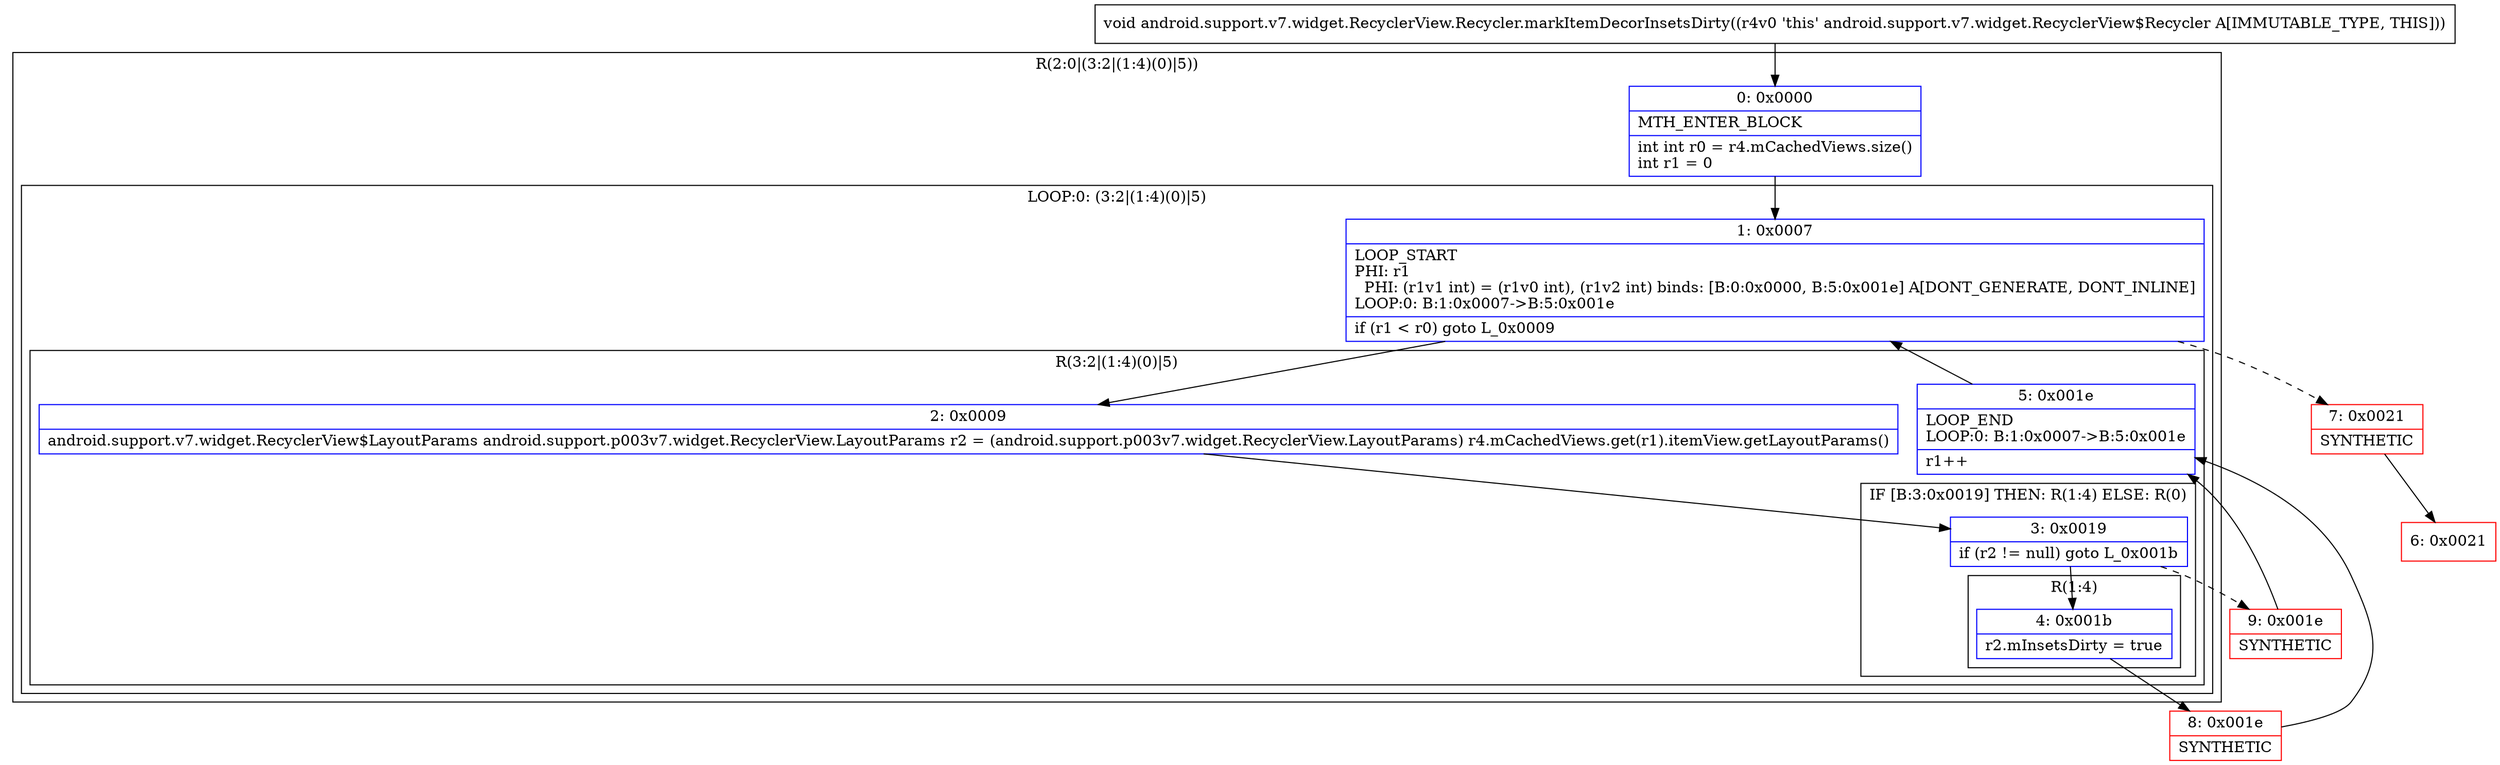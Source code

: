 digraph "CFG forandroid.support.v7.widget.RecyclerView.Recycler.markItemDecorInsetsDirty()V" {
subgraph cluster_Region_83272456 {
label = "R(2:0|(3:2|(1:4)(0)|5))";
node [shape=record,color=blue];
Node_0 [shape=record,label="{0\:\ 0x0000|MTH_ENTER_BLOCK\l|int int r0 = r4.mCachedViews.size()\lint r1 = 0\l}"];
subgraph cluster_LoopRegion_886880363 {
label = "LOOP:0: (3:2|(1:4)(0)|5)";
node [shape=record,color=blue];
Node_1 [shape=record,label="{1\:\ 0x0007|LOOP_START\lPHI: r1 \l  PHI: (r1v1 int) = (r1v0 int), (r1v2 int) binds: [B:0:0x0000, B:5:0x001e] A[DONT_GENERATE, DONT_INLINE]\lLOOP:0: B:1:0x0007\-\>B:5:0x001e\l|if (r1 \< r0) goto L_0x0009\l}"];
subgraph cluster_Region_1444729909 {
label = "R(3:2|(1:4)(0)|5)";
node [shape=record,color=blue];
Node_2 [shape=record,label="{2\:\ 0x0009|android.support.v7.widget.RecyclerView$LayoutParams android.support.p003v7.widget.RecyclerView.LayoutParams r2 = (android.support.p003v7.widget.RecyclerView.LayoutParams) r4.mCachedViews.get(r1).itemView.getLayoutParams()\l}"];
subgraph cluster_IfRegion_216044116 {
label = "IF [B:3:0x0019] THEN: R(1:4) ELSE: R(0)";
node [shape=record,color=blue];
Node_3 [shape=record,label="{3\:\ 0x0019|if (r2 != null) goto L_0x001b\l}"];
subgraph cluster_Region_1035963939 {
label = "R(1:4)";
node [shape=record,color=blue];
Node_4 [shape=record,label="{4\:\ 0x001b|r2.mInsetsDirty = true\l}"];
}
subgraph cluster_Region_428586510 {
label = "R(0)";
node [shape=record,color=blue];
}
}
Node_5 [shape=record,label="{5\:\ 0x001e|LOOP_END\lLOOP:0: B:1:0x0007\-\>B:5:0x001e\l|r1++\l}"];
}
}
}
Node_6 [shape=record,color=red,label="{6\:\ 0x0021}"];
Node_7 [shape=record,color=red,label="{7\:\ 0x0021|SYNTHETIC\l}"];
Node_8 [shape=record,color=red,label="{8\:\ 0x001e|SYNTHETIC\l}"];
Node_9 [shape=record,color=red,label="{9\:\ 0x001e|SYNTHETIC\l}"];
MethodNode[shape=record,label="{void android.support.v7.widget.RecyclerView.Recycler.markItemDecorInsetsDirty((r4v0 'this' android.support.v7.widget.RecyclerView$Recycler A[IMMUTABLE_TYPE, THIS])) }"];
MethodNode -> Node_0;
Node_0 -> Node_1;
Node_1 -> Node_2;
Node_1 -> Node_7[style=dashed];
Node_2 -> Node_3;
Node_3 -> Node_4;
Node_3 -> Node_9[style=dashed];
Node_4 -> Node_8;
Node_5 -> Node_1;
Node_7 -> Node_6;
Node_8 -> Node_5;
Node_9 -> Node_5;
}

